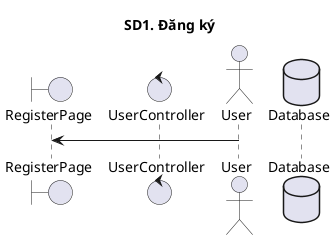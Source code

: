 @startuml Sq

title SD1. Đăng ký

actor "User"
boundary "RegisterPage"
control "UserController"
entity "User"
database "Database"

User -> RegisterPage

@enduml